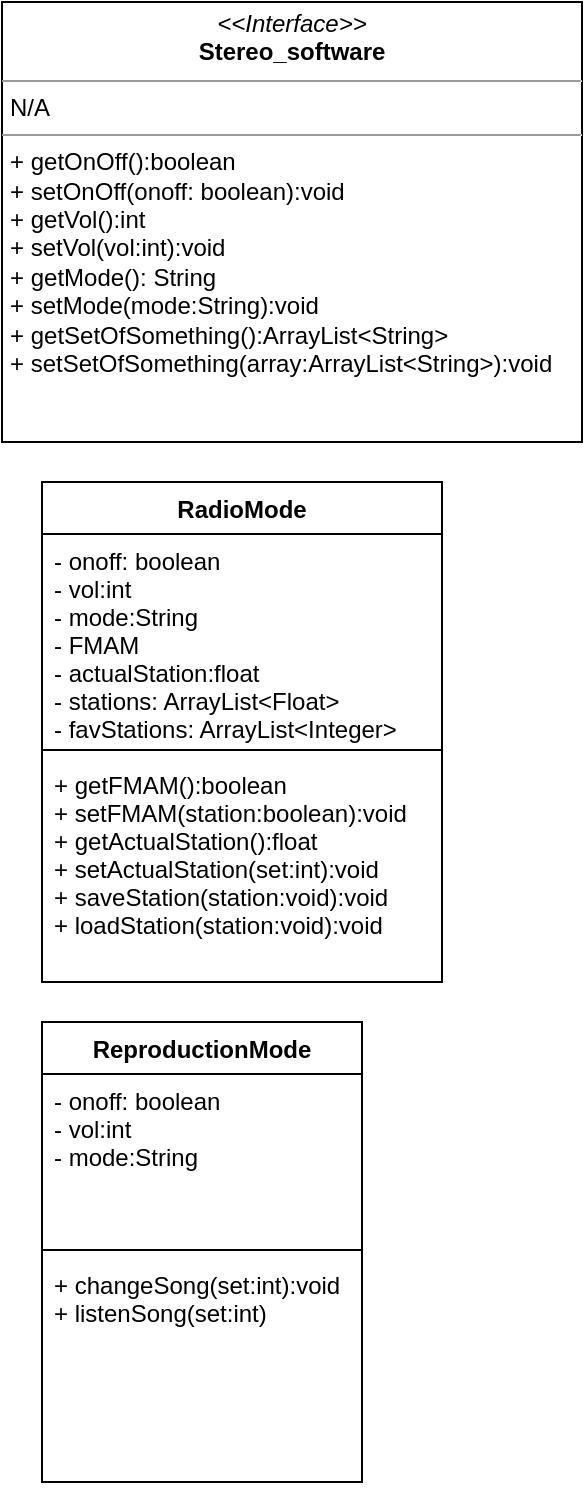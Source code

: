 <mxfile version="20.5.3" type="github">
  <diagram id="kRqsOCaYbicmYBVgTPLm" name="Page-1">
    <mxGraphModel dx="385" dy="449" grid="1" gridSize="10" guides="1" tooltips="1" connect="1" arrows="1" fold="1" page="1" pageScale="1" pageWidth="827" pageHeight="1169" math="0" shadow="0">
      <root>
        <mxCell id="0" />
        <mxCell id="1" parent="0" />
        <mxCell id="PxhW3glg8Rv6TpSXncMb-1" value="&lt;p style=&quot;margin:0px;margin-top:4px;text-align:center;&quot;&gt;&lt;i&gt;&amp;lt;&amp;lt;Interface&amp;gt;&amp;gt;&lt;/i&gt;&lt;br&gt;&lt;b&gt;Stereo_software&lt;/b&gt;&lt;/p&gt;&lt;hr size=&quot;1&quot;&gt;&lt;p style=&quot;margin:0px;margin-left:4px;&quot;&gt;N/A&lt;/p&gt;&lt;hr size=&quot;1&quot;&gt;&lt;p style=&quot;margin:0px;margin-left:4px;&quot;&gt;+ getOnOff():boolean&lt;/p&gt;&lt;p style=&quot;margin:0px;margin-left:4px;&quot;&gt;+ setOnOff(onoff: boolean):void&lt;/p&gt;&lt;p style=&quot;margin:0px;margin-left:4px;&quot;&gt;+ getVol():int&lt;/p&gt;&lt;p style=&quot;margin:0px;margin-left:4px;&quot;&gt;+ setVol(vol:int):void&lt;/p&gt;&lt;p style=&quot;margin:0px;margin-left:4px;&quot;&gt;+ getMode(): String&lt;br style=&quot;padding: 0px; margin: 0px;&quot;&gt;+ setMode(mode:String):void&lt;br&gt;&lt;/p&gt;&lt;p style=&quot;margin:0px;margin-left:4px;&quot;&gt;+ getSetOfSomething():ArrayList&amp;lt;String&amp;gt;&lt;/p&gt;&lt;p style=&quot;margin:0px;margin-left:4px;&quot;&gt;+ setSetOfSomething(array:ArrayList&amp;lt;String&amp;gt;):void&lt;/p&gt;" style="verticalAlign=top;align=left;overflow=fill;fontSize=12;fontFamily=Helvetica;html=1;" parent="1" vertex="1">
          <mxGeometry x="20" y="160" width="290" height="220" as="geometry" />
        </mxCell>
        <mxCell id="4bHquClLG_6svhKLVLeR-1" value="RadioMode" style="swimlane;fontStyle=1;align=center;verticalAlign=top;childLayout=stackLayout;horizontal=1;startSize=26;horizontalStack=0;resizeParent=1;resizeParentMax=0;resizeLast=0;collapsible=1;marginBottom=0;" vertex="1" parent="1">
          <mxGeometry x="40" y="400" width="200" height="250" as="geometry" />
        </mxCell>
        <mxCell id="4bHquClLG_6svhKLVLeR-2" value="- onoff: boolean&#xa;- vol:int&#xa;- mode:String&#xa;- FMAM&#xa;- actualStation:float&#xa;- stations: ArrayList&lt;Float&gt;&#xa;- favStations: ArrayList&lt;Integer&gt;" style="text;strokeColor=none;fillColor=none;align=left;verticalAlign=top;spacingLeft=4;spacingRight=4;overflow=hidden;rotatable=0;points=[[0,0.5],[1,0.5]];portConstraint=eastwest;" vertex="1" parent="4bHquClLG_6svhKLVLeR-1">
          <mxGeometry y="26" width="200" height="104" as="geometry" />
        </mxCell>
        <mxCell id="4bHquClLG_6svhKLVLeR-3" value="" style="line;strokeWidth=1;fillColor=none;align=left;verticalAlign=middle;spacingTop=-1;spacingLeft=3;spacingRight=3;rotatable=0;labelPosition=right;points=[];portConstraint=eastwest;strokeColor=inherit;" vertex="1" parent="4bHquClLG_6svhKLVLeR-1">
          <mxGeometry y="130" width="200" height="8" as="geometry" />
        </mxCell>
        <mxCell id="4bHquClLG_6svhKLVLeR-4" value="+ getFMAM():boolean&#xa;+ setFMAM(station:boolean):void&#xa;+ getActualStation():float&#xa;+ setActualStation(set:int):void&#xa;+ saveStation(station:void):void&#xa;+ loadStation(station:void):void&#xa;" style="text;strokeColor=none;fillColor=none;align=left;verticalAlign=top;spacingLeft=4;spacingRight=4;overflow=hidden;rotatable=0;points=[[0,0.5],[1,0.5]];portConstraint=eastwest;" vertex="1" parent="4bHquClLG_6svhKLVLeR-1">
          <mxGeometry y="138" width="200" height="112" as="geometry" />
        </mxCell>
        <mxCell id="4bHquClLG_6svhKLVLeR-5" value="ReproductionMode" style="swimlane;fontStyle=1;align=center;verticalAlign=top;childLayout=stackLayout;horizontal=1;startSize=26;horizontalStack=0;resizeParent=1;resizeParentMax=0;resizeLast=0;collapsible=1;marginBottom=0;" vertex="1" parent="1">
          <mxGeometry x="40" y="670" width="160" height="230" as="geometry" />
        </mxCell>
        <mxCell id="4bHquClLG_6svhKLVLeR-6" value="- onoff: boolean&#xa;- vol:int&#xa;- mode:String&#xa;" style="text;strokeColor=none;fillColor=none;align=left;verticalAlign=top;spacingLeft=4;spacingRight=4;overflow=hidden;rotatable=0;points=[[0,0.5],[1,0.5]];portConstraint=eastwest;" vertex="1" parent="4bHquClLG_6svhKLVLeR-5">
          <mxGeometry y="26" width="160" height="84" as="geometry" />
        </mxCell>
        <mxCell id="4bHquClLG_6svhKLVLeR-7" value="" style="line;strokeWidth=1;fillColor=none;align=left;verticalAlign=middle;spacingTop=-1;spacingLeft=3;spacingRight=3;rotatable=0;labelPosition=right;points=[];portConstraint=eastwest;strokeColor=inherit;" vertex="1" parent="4bHquClLG_6svhKLVLeR-5">
          <mxGeometry y="110" width="160" height="8" as="geometry" />
        </mxCell>
        <mxCell id="4bHquClLG_6svhKLVLeR-8" value="+ changeSong(set:int):void&#xa;+ listenSong(set:int)" style="text;strokeColor=none;fillColor=none;align=left;verticalAlign=top;spacingLeft=4;spacingRight=4;overflow=hidden;rotatable=0;points=[[0,0.5],[1,0.5]];portConstraint=eastwest;" vertex="1" parent="4bHquClLG_6svhKLVLeR-5">
          <mxGeometry y="118" width="160" height="112" as="geometry" />
        </mxCell>
      </root>
    </mxGraphModel>
  </diagram>
</mxfile>
